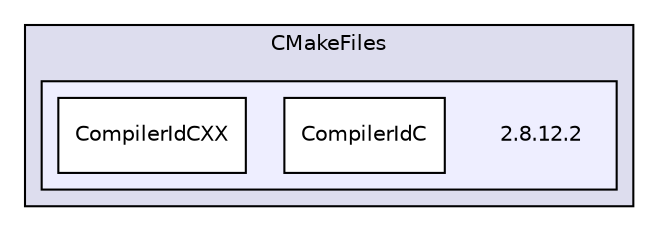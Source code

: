 digraph "/root/gifts/app/console/linux/pump/CMakeFiles/2.8.12.2" {
  compound=true
  node [ fontsize="10", fontname="Helvetica"];
  edge [ labelfontsize="10", labelfontname="Helvetica"];
  subgraph clusterdir_defc59b7fecaa4beefeafba0dbe46579 {
    graph [ bgcolor="#ddddee", pencolor="black", label="CMakeFiles" fontname="Helvetica", fontsize="10", URL="dir_defc59b7fecaa4beefeafba0dbe46579.html"]
  subgraph clusterdir_111224f2e13e452fe74afc3746d39cd3 {
    graph [ bgcolor="#eeeeff", pencolor="black", label="" URL="dir_111224f2e13e452fe74afc3746d39cd3.html"];
    dir_111224f2e13e452fe74afc3746d39cd3 [shape=plaintext label="2.8.12.2"];
    dir_7a376824cd509082a5d228f43894c649 [shape=box label="CompilerIdC" color="black" fillcolor="white" style="filled" URL="dir_7a376824cd509082a5d228f43894c649.html"];
    dir_49ebb1886d3d289cb714e042491cea1e [shape=box label="CompilerIdCXX" color="black" fillcolor="white" style="filled" URL="dir_49ebb1886d3d289cb714e042491cea1e.html"];
  }
  }
}
